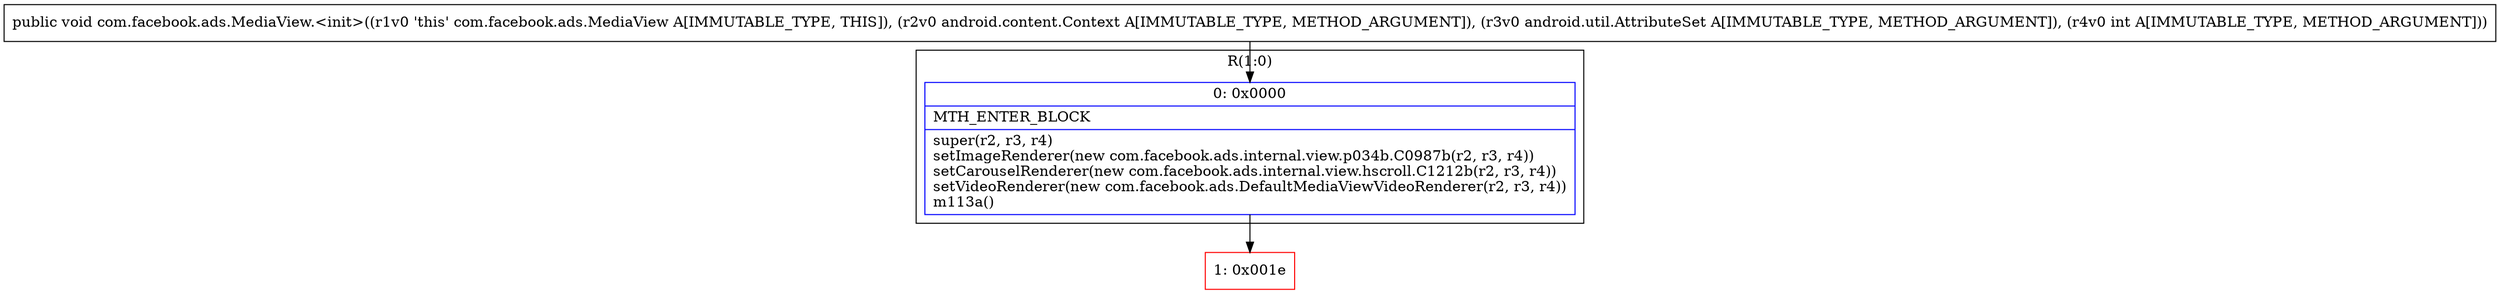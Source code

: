 digraph "CFG forcom.facebook.ads.MediaView.\<init\>(Landroid\/content\/Context;Landroid\/util\/AttributeSet;I)V" {
subgraph cluster_Region_2123162003 {
label = "R(1:0)";
node [shape=record,color=blue];
Node_0 [shape=record,label="{0\:\ 0x0000|MTH_ENTER_BLOCK\l|super(r2, r3, r4)\lsetImageRenderer(new com.facebook.ads.internal.view.p034b.C0987b(r2, r3, r4))\lsetCarouselRenderer(new com.facebook.ads.internal.view.hscroll.C1212b(r2, r3, r4))\lsetVideoRenderer(new com.facebook.ads.DefaultMediaViewVideoRenderer(r2, r3, r4))\lm113a()\l}"];
}
Node_1 [shape=record,color=red,label="{1\:\ 0x001e}"];
MethodNode[shape=record,label="{public void com.facebook.ads.MediaView.\<init\>((r1v0 'this' com.facebook.ads.MediaView A[IMMUTABLE_TYPE, THIS]), (r2v0 android.content.Context A[IMMUTABLE_TYPE, METHOD_ARGUMENT]), (r3v0 android.util.AttributeSet A[IMMUTABLE_TYPE, METHOD_ARGUMENT]), (r4v0 int A[IMMUTABLE_TYPE, METHOD_ARGUMENT])) }"];
MethodNode -> Node_0;
Node_0 -> Node_1;
}

